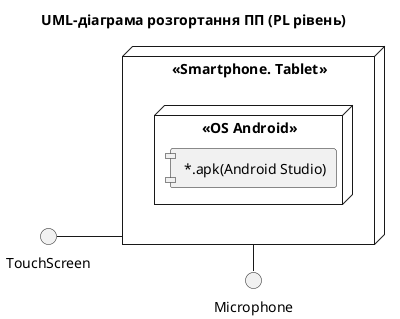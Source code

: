 @startuml

title UML-діаграма розгортання ПП (PL рівень)

left to right direction

skinparam componentStyle uml1

node "<<Smartphone. Tablet>>" as smartphone {
	node "<<OS Android>>" {
		component [ *.apk(Android Studio)]
	}
}

interface TouchScreen
interface Microphone

Microphone - smartphone
TouchScreen -- smartphone

@enduml

